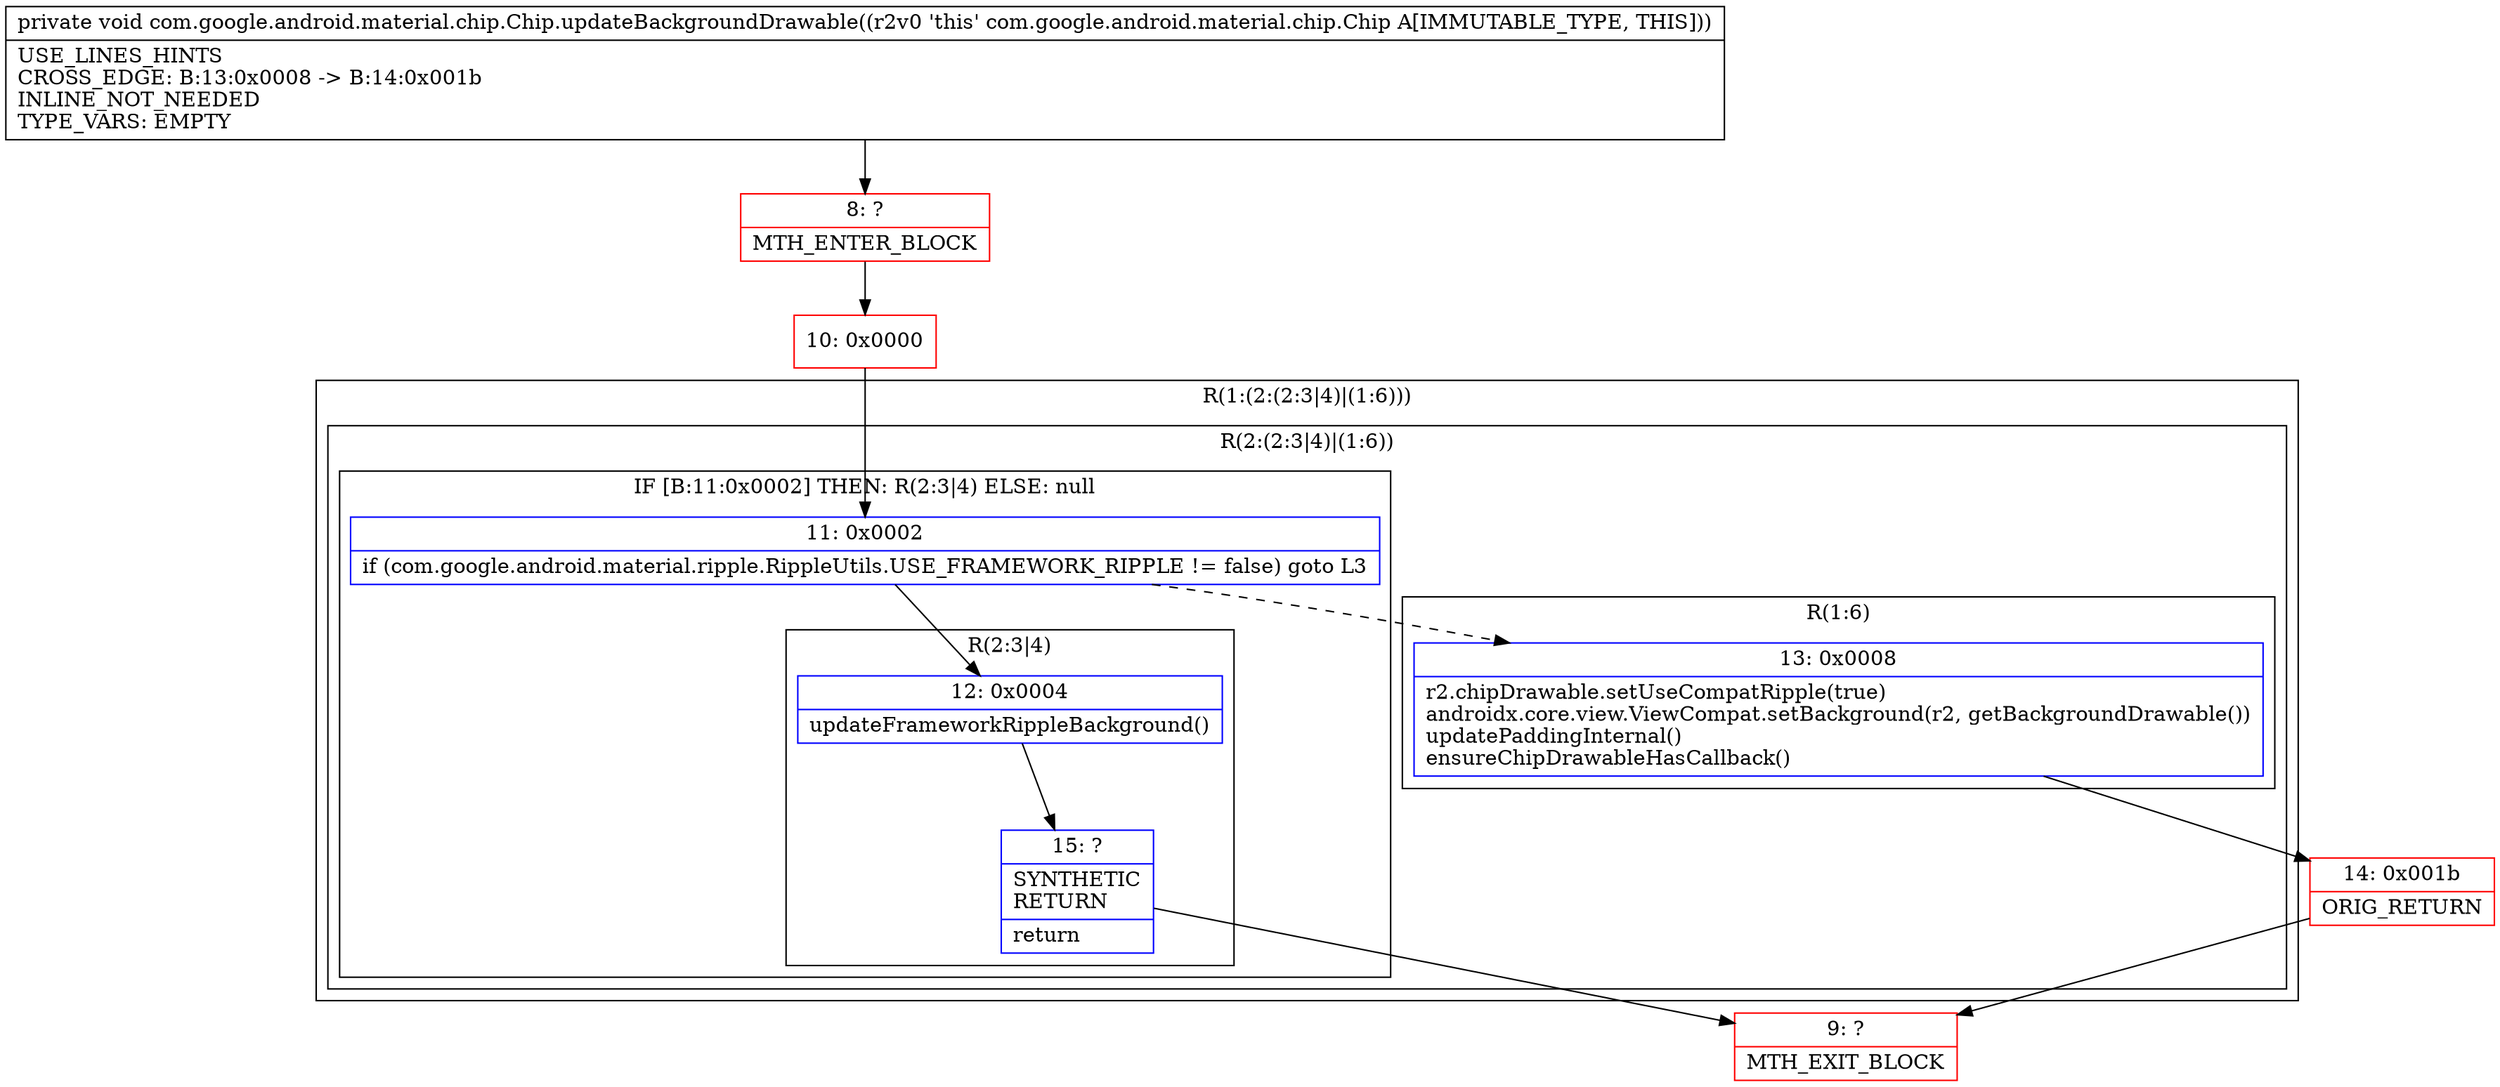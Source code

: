 digraph "CFG forcom.google.android.material.chip.Chip.updateBackgroundDrawable()V" {
subgraph cluster_Region_431259352 {
label = "R(1:(2:(2:3|4)|(1:6)))";
node [shape=record,color=blue];
subgraph cluster_Region_1702659847 {
label = "R(2:(2:3|4)|(1:6))";
node [shape=record,color=blue];
subgraph cluster_IfRegion_385528644 {
label = "IF [B:11:0x0002] THEN: R(2:3|4) ELSE: null";
node [shape=record,color=blue];
Node_11 [shape=record,label="{11\:\ 0x0002|if (com.google.android.material.ripple.RippleUtils.USE_FRAMEWORK_RIPPLE != false) goto L3\l}"];
subgraph cluster_Region_905835452 {
label = "R(2:3|4)";
node [shape=record,color=blue];
Node_12 [shape=record,label="{12\:\ 0x0004|updateFrameworkRippleBackground()\l}"];
Node_15 [shape=record,label="{15\:\ ?|SYNTHETIC\lRETURN\l|return\l}"];
}
}
subgraph cluster_Region_260376933 {
label = "R(1:6)";
node [shape=record,color=blue];
Node_13 [shape=record,label="{13\:\ 0x0008|r2.chipDrawable.setUseCompatRipple(true)\landroidx.core.view.ViewCompat.setBackground(r2, getBackgroundDrawable())\lupdatePaddingInternal()\lensureChipDrawableHasCallback()\l}"];
}
}
}
Node_8 [shape=record,color=red,label="{8\:\ ?|MTH_ENTER_BLOCK\l}"];
Node_10 [shape=record,color=red,label="{10\:\ 0x0000}"];
Node_9 [shape=record,color=red,label="{9\:\ ?|MTH_EXIT_BLOCK\l}"];
Node_14 [shape=record,color=red,label="{14\:\ 0x001b|ORIG_RETURN\l}"];
MethodNode[shape=record,label="{private void com.google.android.material.chip.Chip.updateBackgroundDrawable((r2v0 'this' com.google.android.material.chip.Chip A[IMMUTABLE_TYPE, THIS]))  | USE_LINES_HINTS\lCROSS_EDGE: B:13:0x0008 \-\> B:14:0x001b\lINLINE_NOT_NEEDED\lTYPE_VARS: EMPTY\l}"];
MethodNode -> Node_8;Node_11 -> Node_12;
Node_11 -> Node_13[style=dashed];
Node_12 -> Node_15;
Node_15 -> Node_9;
Node_13 -> Node_14;
Node_8 -> Node_10;
Node_10 -> Node_11;
Node_14 -> Node_9;
}

